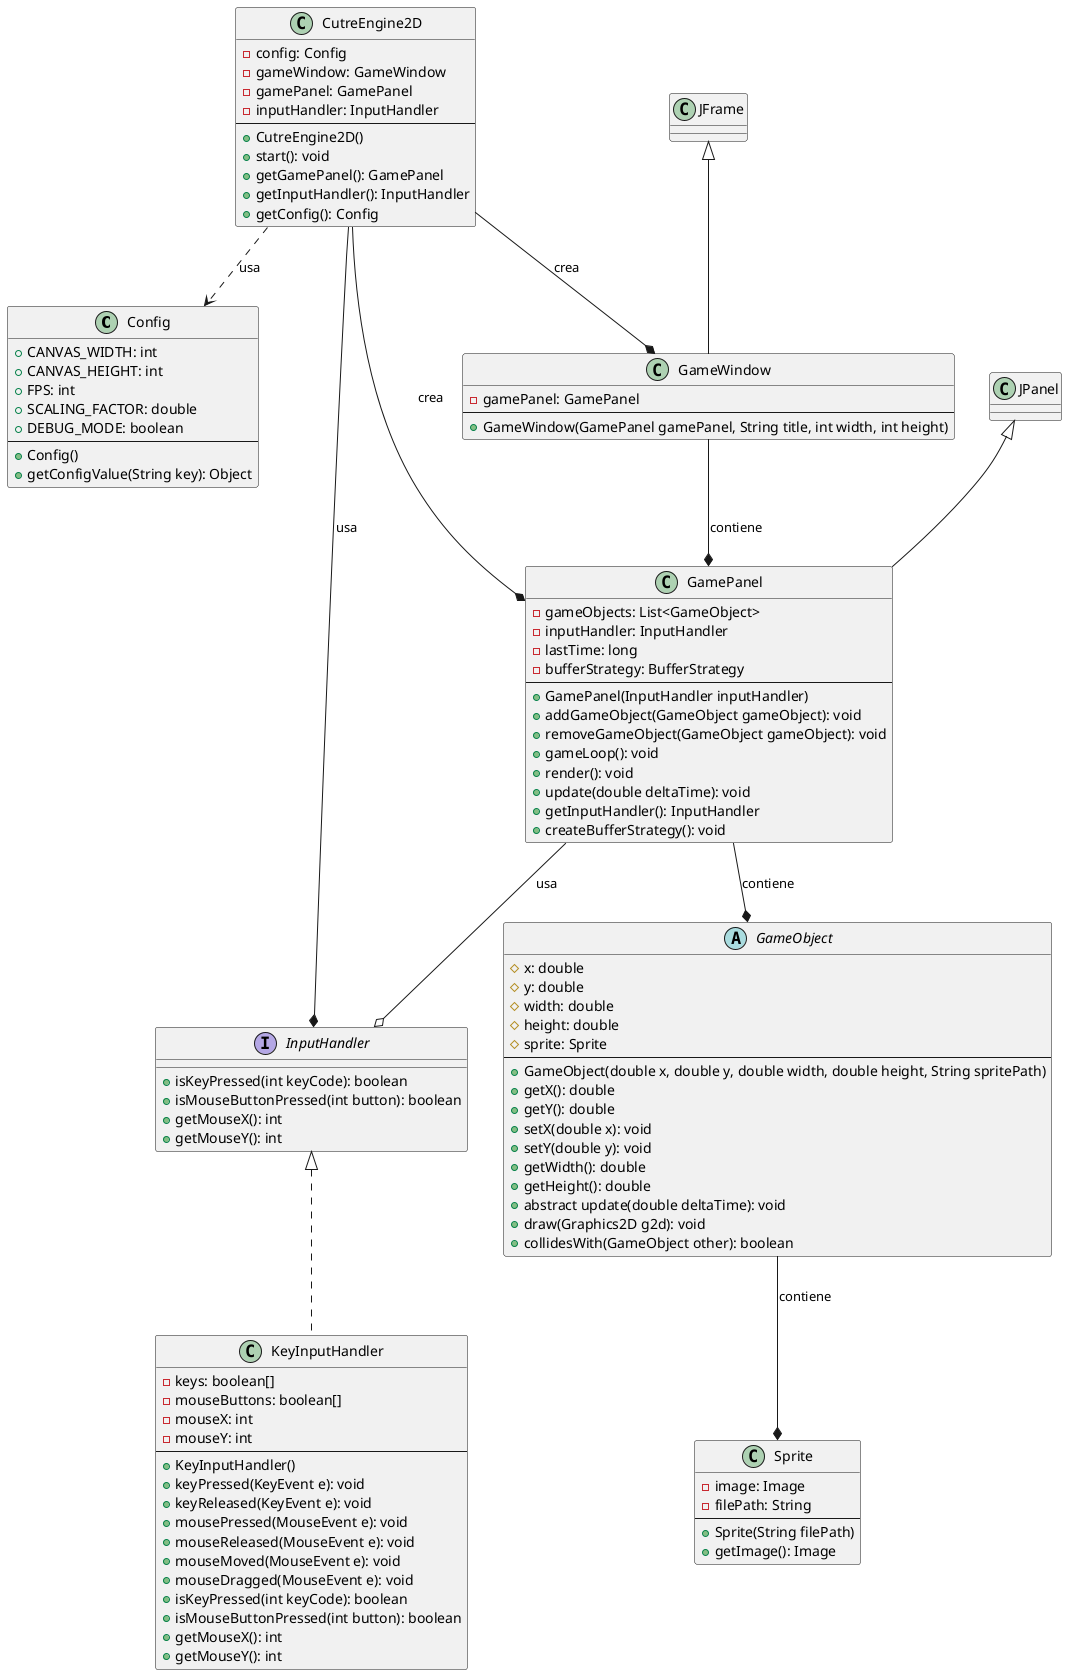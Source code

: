 @startuml
class Config {
    + CANVAS_WIDTH: int
    + CANVAS_HEIGHT: int
    + FPS: int
    + SCALING_FACTOR: double
    + DEBUG_MODE: boolean
    --
    + Config()
    + getConfigValue(String key): Object
}

abstract class GameObject {
    # x: double
    # y: double
    # width: double
    # height: double
    # sprite: Sprite
    --
    + GameObject(double x, double y, double width, double height, String spritePath)
    + getX(): double
    + getY(): double
    + setX(double x): void
    + setY(double y): void
    + getWidth(): double
    + getHeight(): double
    + abstract update(double deltaTime): void
    + draw(Graphics2D g2d): void
    + collidesWith(GameObject other): boolean
}

class Sprite {
    - image: Image
    - filePath: String
    --
    + Sprite(String filePath)
    + getImage(): Image
}

interface InputHandler {
    + isKeyPressed(int keyCode): boolean
    + isMouseButtonPressed(int button): boolean
    + getMouseX(): int
    + getMouseY(): int
}

class KeyInputHandler implements InputHandler {
    - keys: boolean[]
    - mouseButtons: boolean[]
    - mouseX: int
    - mouseY: int
    --
    + KeyInputHandler()
    + keyPressed(KeyEvent e): void
    + keyReleased(KeyEvent e): void
    + mousePressed(MouseEvent e): void
    + mouseReleased(MouseEvent e): void
    + mouseMoved(MouseEvent e): void
    + mouseDragged(MouseEvent e): void
    + isKeyPressed(int keyCode): boolean
    + isMouseButtonPressed(int button): boolean
    + getMouseX(): int
    + getMouseY(): int
}

class GamePanel extends JPanel {
    - gameObjects: List<GameObject>
    - inputHandler: InputHandler
    - lastTime: long
    - bufferStrategy: BufferStrategy
    --
    + GamePanel(InputHandler inputHandler)
    + addGameObject(GameObject gameObject): void
    + removeGameObject(GameObject gameObject): void
    + gameLoop(): void
    + render(): void
    + update(double deltaTime): void
    + getInputHandler(): InputHandler
    + createBufferStrategy(): void
}

class GameWindow extends JFrame {
    - gamePanel: GamePanel
    --
    + GameWindow(GamePanel gamePanel, String title, int width, int height)
}

class CutreEngine2D {
    - config: Config
    - gameWindow: GameWindow
    - gamePanel: GamePanel
    - inputHandler: InputHandler
    --
    + CutreEngine2D()
    + start(): void
    + getGamePanel(): GamePanel
    + getInputHandler(): InputHandler
    + getConfig(): Config
}

GamePanel --* GameObject : contiene
GamePanel --o InputHandler : usa
GameWindow --* GamePanel : contiene
CutreEngine2D --* GameWindow : crea
CutreEngine2D --* GamePanel : crea
CutreEngine2D ..> Config : usa
CutreEngine2D --* InputHandler : usa
GameObject --* Sprite : contiene

@enduml